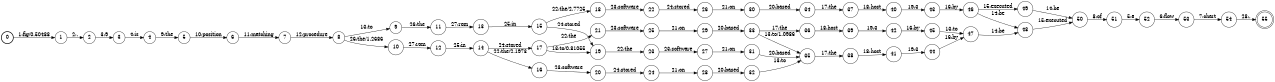 digraph FST {
rankdir = LR;
size = "8.5,11";
label = "";
center = 1;
orientation = Portrait;
ranksep = "0.4";
nodesep = "0.25";
0 [label = "0", shape = circle, style = bold, fontsize = 14]
	0 -> 1 [label = "1:fig/0.50488", fontsize = 14];
1 [label = "1", shape = circle, style = solid, fontsize = 14]
	1 -> 2 [label = "2:.", fontsize = 14];
2 [label = "2", shape = circle, style = solid, fontsize = 14]
	2 -> 3 [label = "3:9", fontsize = 14];
3 [label = "3", shape = circle, style = solid, fontsize = 14]
	3 -> 4 [label = "4:is", fontsize = 14];
4 [label = "4", shape = circle, style = solid, fontsize = 14]
	4 -> 5 [label = "9:the", fontsize = 14];
5 [label = "5", shape = circle, style = solid, fontsize = 14]
	5 -> 6 [label = "10:position", fontsize = 14];
6 [label = "6", shape = circle, style = solid, fontsize = 14]
	6 -> 7 [label = "11:matching", fontsize = 14];
7 [label = "7", shape = circle, style = solid, fontsize = 14]
	7 -> 8 [label = "12:procedure", fontsize = 14];
8 [label = "8", shape = circle, style = solid, fontsize = 14]
	8 -> 10 [label = "26:the/1.2686", fontsize = 14];
	8 -> 9 [label = "13:to", fontsize = 14];
9 [label = "9", shape = circle, style = solid, fontsize = 14]
	9 -> 11 [label = "26:the", fontsize = 14];
10 [label = "10", shape = circle, style = solid, fontsize = 14]
	10 -> 12 [label = "27:rom", fontsize = 14];
11 [label = "11", shape = circle, style = solid, fontsize = 14]
	11 -> 13 [label = "27:rom", fontsize = 14];
12 [label = "12", shape = circle, style = solid, fontsize = 14]
	12 -> 14 [label = "25:in", fontsize = 14];
13 [label = "13", shape = circle, style = solid, fontsize = 14]
	13 -> 15 [label = "25:in", fontsize = 14];
14 [label = "14", shape = circle, style = solid, fontsize = 14]
	14 -> 16 [label = "22:the/2.1973", fontsize = 14];
	14 -> 17 [label = "24:stored", fontsize = 14];
15 [label = "15", shape = circle, style = solid, fontsize = 14]
	15 -> 18 [label = "22:the/2.7725", fontsize = 14];
	15 -> 19 [label = "24:stored", fontsize = 14];
16 [label = "16", shape = circle, style = solid, fontsize = 14]
	16 -> 20 [label = "23:software", fontsize = 14];
17 [label = "17", shape = circle, style = solid, fontsize = 14]
	17 -> 21 [label = "22:the", fontsize = 14];
	17 -> 19 [label = "13:to/0.81055", fontsize = 14];
18 [label = "18", shape = circle, style = solid, fontsize = 14]
	18 -> 22 [label = "23:software", fontsize = 14];
19 [label = "19", shape = circle, style = solid, fontsize = 14]
	19 -> 23 [label = "22:the", fontsize = 14];
20 [label = "20", shape = circle, style = solid, fontsize = 14]
	20 -> 24 [label = "24:stored", fontsize = 14];
21 [label = "21", shape = circle, style = solid, fontsize = 14]
	21 -> 25 [label = "23:software", fontsize = 14];
22 [label = "22", shape = circle, style = solid, fontsize = 14]
	22 -> 26 [label = "24:stored", fontsize = 14];
23 [label = "23", shape = circle, style = solid, fontsize = 14]
	23 -> 27 [label = "23:software", fontsize = 14];
24 [label = "24", shape = circle, style = solid, fontsize = 14]
	24 -> 28 [label = "21:on", fontsize = 14];
25 [label = "25", shape = circle, style = solid, fontsize = 14]
	25 -> 29 [label = "21:on", fontsize = 14];
26 [label = "26", shape = circle, style = solid, fontsize = 14]
	26 -> 30 [label = "21:on", fontsize = 14];
27 [label = "27", shape = circle, style = solid, fontsize = 14]
	27 -> 31 [label = "21:on", fontsize = 14];
28 [label = "28", shape = circle, style = solid, fontsize = 14]
	28 -> 32 [label = "20:based", fontsize = 14];
29 [label = "29", shape = circle, style = solid, fontsize = 14]
	29 -> 33 [label = "20:based", fontsize = 14];
30 [label = "30", shape = circle, style = solid, fontsize = 14]
	30 -> 34 [label = "20:based", fontsize = 14];
31 [label = "31", shape = circle, style = solid, fontsize = 14]
	31 -> 35 [label = "20:based", fontsize = 14];
32 [label = "32", shape = circle, style = solid, fontsize = 14]
	32 -> 35 [label = "13:to", fontsize = 14];
33 [label = "33", shape = circle, style = solid, fontsize = 14]
	33 -> 36 [label = "17:the", fontsize = 14];
	33 -> 35 [label = "13:to/1.0986", fontsize = 14];
34 [label = "34", shape = circle, style = solid, fontsize = 14]
	34 -> 37 [label = "17:the", fontsize = 14];
35 [label = "35", shape = circle, style = solid, fontsize = 14]
	35 -> 38 [label = "17:the", fontsize = 14];
36 [label = "36", shape = circle, style = solid, fontsize = 14]
	36 -> 39 [label = "18:host", fontsize = 14];
37 [label = "37", shape = circle, style = solid, fontsize = 14]
	37 -> 40 [label = "18:host", fontsize = 14];
38 [label = "38", shape = circle, style = solid, fontsize = 14]
	38 -> 41 [label = "18:host", fontsize = 14];
39 [label = "39", shape = circle, style = solid, fontsize = 14]
	39 -> 42 [label = "19:3", fontsize = 14];
40 [label = "40", shape = circle, style = solid, fontsize = 14]
	40 -> 43 [label = "19:3", fontsize = 14];
41 [label = "41", shape = circle, style = solid, fontsize = 14]
	41 -> 44 [label = "19:3", fontsize = 14];
42 [label = "42", shape = circle, style = solid, fontsize = 14]
	42 -> 45 [label = "16:by", fontsize = 14];
43 [label = "43", shape = circle, style = solid, fontsize = 14]
	43 -> 46 [label = "16:by", fontsize = 14];
44 [label = "44", shape = circle, style = solid, fontsize = 14]
	44 -> 47 [label = "16:by", fontsize = 14];
45 [label = "45", shape = circle, style = solid, fontsize = 14]
	45 -> 47 [label = "13:to", fontsize = 14];
46 [label = "46", shape = circle, style = solid, fontsize = 14]
	46 -> 48 [label = "14:be", fontsize = 14];
	46 -> 49 [label = "15:executed", fontsize = 14];
47 [label = "47", shape = circle, style = solid, fontsize = 14]
	47 -> 48 [label = "14:be", fontsize = 14];
48 [label = "48", shape = circle, style = solid, fontsize = 14]
	48 -> 50 [label = "15:executed", fontsize = 14];
49 [label = "49", shape = circle, style = solid, fontsize = 14]
	49 -> 50 [label = "14:be", fontsize = 14];
50 [label = "50", shape = circle, style = solid, fontsize = 14]
	50 -> 51 [label = "8:of", fontsize = 14];
51 [label = "51", shape = circle, style = solid, fontsize = 14]
	51 -> 52 [label = "5:a", fontsize = 14];
52 [label = "52", shape = circle, style = solid, fontsize = 14]
	52 -> 53 [label = "6:flow", fontsize = 14];
53 [label = "53", shape = circle, style = solid, fontsize = 14]
	53 -> 54 [label = "7:chart", fontsize = 14];
54 [label = "54", shape = circle, style = solid, fontsize = 14]
	54 -> 55 [label = "28:.", fontsize = 14];
55 [label = "55", shape = doublecircle, style = solid, fontsize = 14]
}
